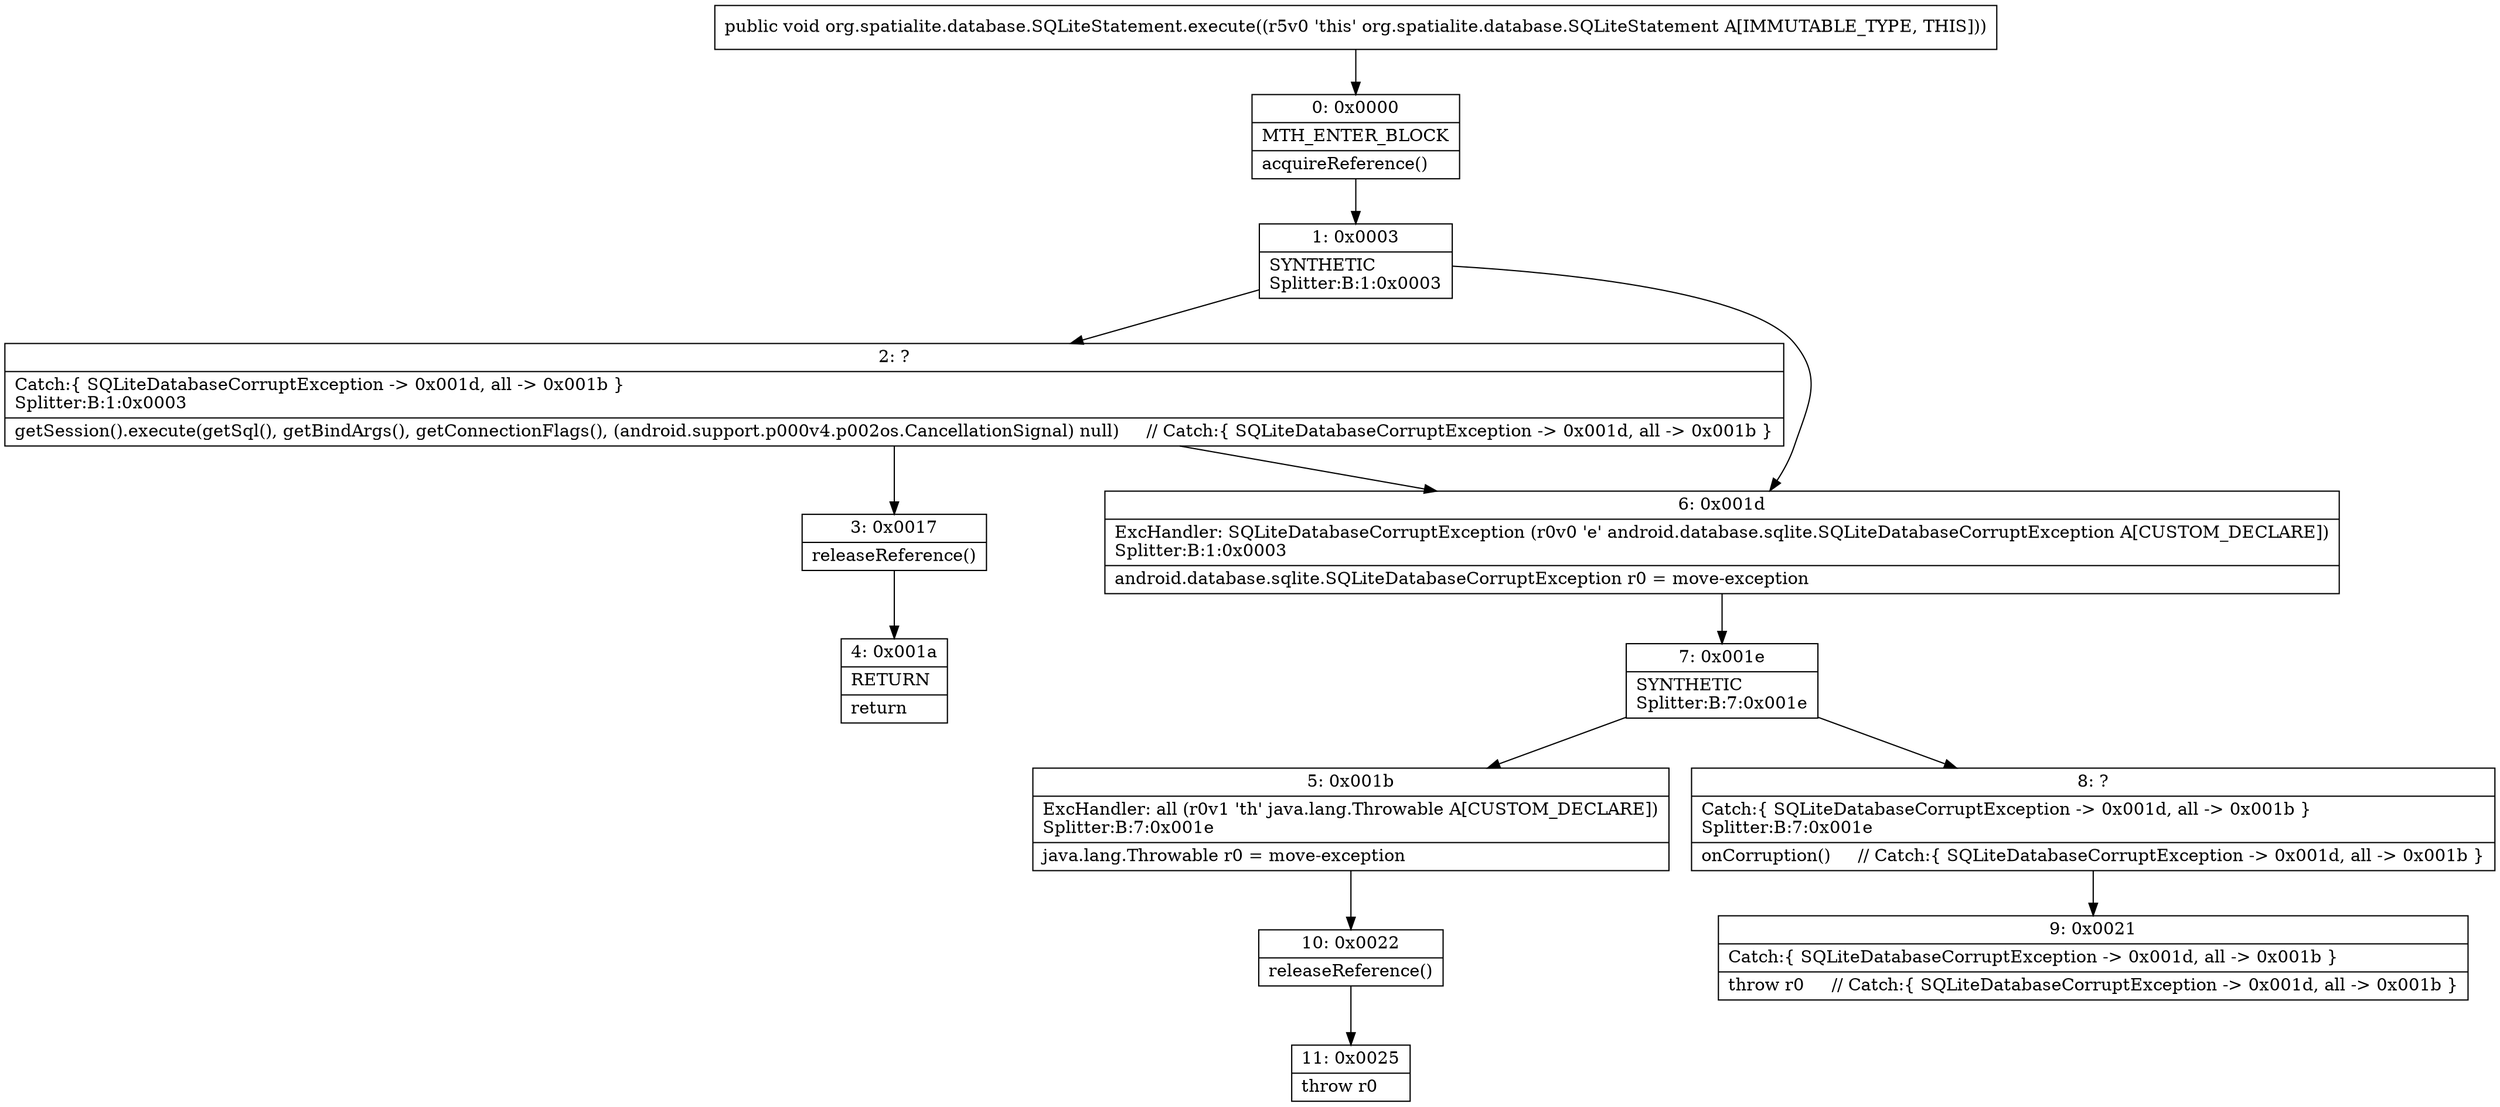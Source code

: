 digraph "CFG fororg.spatialite.database.SQLiteStatement.execute()V" {
Node_0 [shape=record,label="{0\:\ 0x0000|MTH_ENTER_BLOCK\l|acquireReference()\l}"];
Node_1 [shape=record,label="{1\:\ 0x0003|SYNTHETIC\lSplitter:B:1:0x0003\l}"];
Node_2 [shape=record,label="{2\:\ ?|Catch:\{ SQLiteDatabaseCorruptException \-\> 0x001d, all \-\> 0x001b \}\lSplitter:B:1:0x0003\l|getSession().execute(getSql(), getBindArgs(), getConnectionFlags(), (android.support.p000v4.p002os.CancellationSignal) null)     \/\/ Catch:\{ SQLiteDatabaseCorruptException \-\> 0x001d, all \-\> 0x001b \}\l}"];
Node_3 [shape=record,label="{3\:\ 0x0017|releaseReference()\l}"];
Node_4 [shape=record,label="{4\:\ 0x001a|RETURN\l|return\l}"];
Node_5 [shape=record,label="{5\:\ 0x001b|ExcHandler: all (r0v1 'th' java.lang.Throwable A[CUSTOM_DECLARE])\lSplitter:B:7:0x001e\l|java.lang.Throwable r0 = move\-exception\l}"];
Node_6 [shape=record,label="{6\:\ 0x001d|ExcHandler: SQLiteDatabaseCorruptException (r0v0 'e' android.database.sqlite.SQLiteDatabaseCorruptException A[CUSTOM_DECLARE])\lSplitter:B:1:0x0003\l|android.database.sqlite.SQLiteDatabaseCorruptException r0 = move\-exception\l}"];
Node_7 [shape=record,label="{7\:\ 0x001e|SYNTHETIC\lSplitter:B:7:0x001e\l}"];
Node_8 [shape=record,label="{8\:\ ?|Catch:\{ SQLiteDatabaseCorruptException \-\> 0x001d, all \-\> 0x001b \}\lSplitter:B:7:0x001e\l|onCorruption()     \/\/ Catch:\{ SQLiteDatabaseCorruptException \-\> 0x001d, all \-\> 0x001b \}\l}"];
Node_9 [shape=record,label="{9\:\ 0x0021|Catch:\{ SQLiteDatabaseCorruptException \-\> 0x001d, all \-\> 0x001b \}\l|throw r0     \/\/ Catch:\{ SQLiteDatabaseCorruptException \-\> 0x001d, all \-\> 0x001b \}\l}"];
Node_10 [shape=record,label="{10\:\ 0x0022|releaseReference()\l}"];
Node_11 [shape=record,label="{11\:\ 0x0025|throw r0\l}"];
MethodNode[shape=record,label="{public void org.spatialite.database.SQLiteStatement.execute((r5v0 'this' org.spatialite.database.SQLiteStatement A[IMMUTABLE_TYPE, THIS])) }"];
MethodNode -> Node_0;
Node_0 -> Node_1;
Node_1 -> Node_2;
Node_1 -> Node_6;
Node_2 -> Node_3;
Node_2 -> Node_6;
Node_3 -> Node_4;
Node_5 -> Node_10;
Node_6 -> Node_7;
Node_7 -> Node_8;
Node_7 -> Node_5;
Node_8 -> Node_9;
Node_10 -> Node_11;
}

